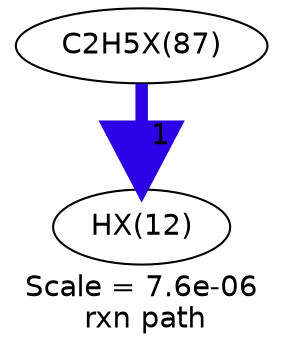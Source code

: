 digraph reaction_paths {
center=1;
s38 -> s36[fontname="Helvetica", style="setlinewidth(6)", arrowsize=3, color="0.7, 1.5, 0.9"
, label=" 1"];
s36 [ fontname="Helvetica", label="HX(12)"];
s38 [ fontname="Helvetica", label="C2H5X(87)"];
 label = "Scale = 7.6e-06\l rxn path";
 fontname = "Helvetica";
}
